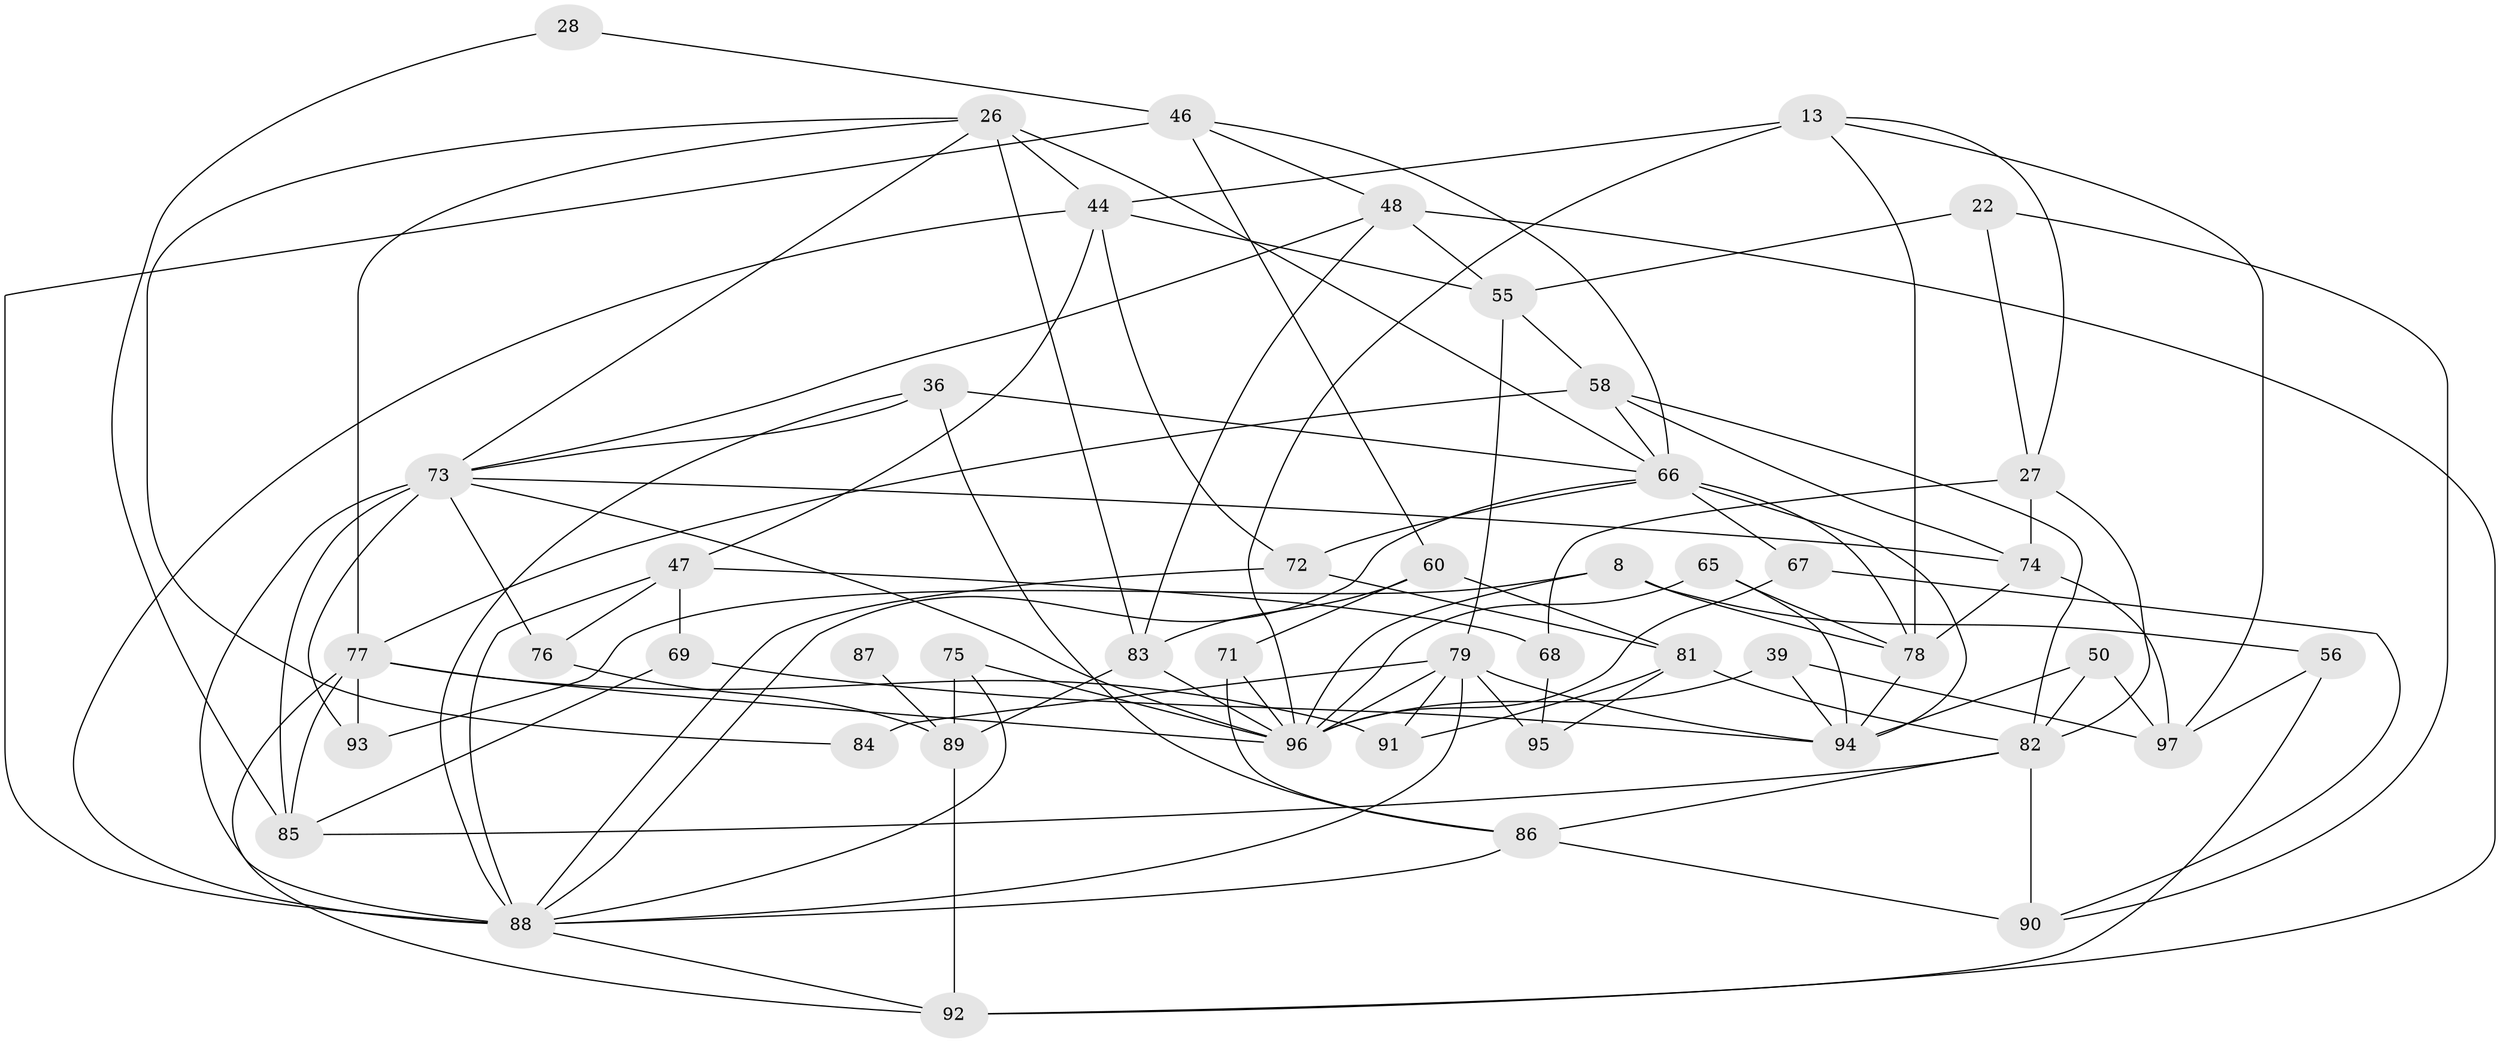 // original degree distribution, {7: 0.05154639175257732, 3: 0.31958762886597936, 4: 0.27835051546391754, 6: 0.09278350515463918, 5: 0.16494845360824742, 2: 0.09278350515463918}
// Generated by graph-tools (version 1.1) at 2025/50/03/09/25 04:50:51]
// undirected, 48 vertices, 114 edges
graph export_dot {
graph [start="1"]
  node [color=gray90,style=filled];
  8;
  13;
  22;
  26 [super="+24"];
  27;
  28;
  36 [super="+25"];
  39 [super="+33"];
  44 [super="+29+6"];
  46 [super="+11"];
  47 [super="+31"];
  48;
  50;
  55;
  56 [super="+41"];
  58 [super="+4+23"];
  60;
  65;
  66 [super="+54+64"];
  67;
  68;
  69;
  71;
  72;
  73 [super="+59+57"];
  74 [super="+61"];
  75;
  76;
  77 [super="+63+51"];
  78 [super="+20+21"];
  79 [super="+9"];
  81;
  82 [super="+62"];
  83 [super="+34"];
  84;
  85 [super="+80"];
  86 [super="+19+53"];
  87;
  88 [super="+1+35+70"];
  89 [super="+37"];
  90;
  91;
  92 [super="+42+18"];
  93;
  94 [super="+14+15"];
  95;
  96 [super="+45+52"];
  97 [super="+32"];
  8 -- 78 [weight=2];
  8 -- 56;
  8 -- 93;
  8 -- 96;
  13 -- 78;
  13 -- 27;
  13 -- 44 [weight=2];
  13 -- 97;
  13 -- 96;
  22 -- 90;
  22 -- 27;
  22 -- 55;
  26 -- 66 [weight=2];
  26 -- 84;
  26 -- 44 [weight=2];
  26 -- 83;
  26 -- 77 [weight=2];
  26 -- 73;
  27 -- 82;
  27 -- 68;
  27 -- 74 [weight=2];
  28 -- 46;
  28 -- 85;
  36 -- 66 [weight=3];
  36 -- 88;
  36 -- 73;
  36 -- 86;
  39 -- 94 [weight=2];
  39 -- 97;
  39 -- 96 [weight=2];
  44 -- 72;
  44 -- 88;
  44 -- 55;
  44 -- 47;
  46 -- 88 [weight=2];
  46 -- 48 [weight=2];
  46 -- 60;
  46 -- 66;
  47 -- 69;
  47 -- 76;
  47 -- 88;
  47 -- 68;
  48 -- 55;
  48 -- 73 [weight=2];
  48 -- 83;
  48 -- 92;
  50 -- 82;
  50 -- 94;
  50 -- 97;
  55 -- 58;
  55 -- 79;
  56 -- 97;
  56 -- 92;
  58 -- 74;
  58 -- 82;
  58 -- 66;
  58 -- 77;
  60 -- 83;
  60 -- 71;
  60 -- 81;
  65 -- 96;
  65 -- 78;
  65 -- 94;
  66 -- 67 [weight=3];
  66 -- 72;
  66 -- 78 [weight=3];
  66 -- 88;
  66 -- 94 [weight=2];
  67 -- 90;
  67 -- 96;
  68 -- 95;
  69 -- 94;
  69 -- 85;
  71 -- 86;
  71 -- 96;
  72 -- 81;
  72 -- 88;
  73 -- 88 [weight=3];
  73 -- 85 [weight=3];
  73 -- 96;
  73 -- 74;
  73 -- 76;
  73 -- 93;
  74 -- 78 [weight=2];
  74 -- 97;
  75 -- 96;
  75 -- 89;
  75 -- 88;
  76 -- 89;
  77 -- 85 [weight=3];
  77 -- 96 [weight=2];
  77 -- 93;
  77 -- 91;
  77 -- 92;
  78 -- 94;
  79 -- 91;
  79 -- 84 [weight=2];
  79 -- 88 [weight=2];
  79 -- 95 [weight=2];
  79 -- 94;
  79 -- 96;
  81 -- 95;
  81 -- 91;
  81 -- 82;
  82 -- 90 [weight=2];
  82 -- 86;
  82 -- 85;
  83 -- 96;
  83 -- 89;
  86 -- 88;
  86 -- 90;
  87 -- 89 [weight=2];
  88 -- 92;
  89 -- 92;
}
